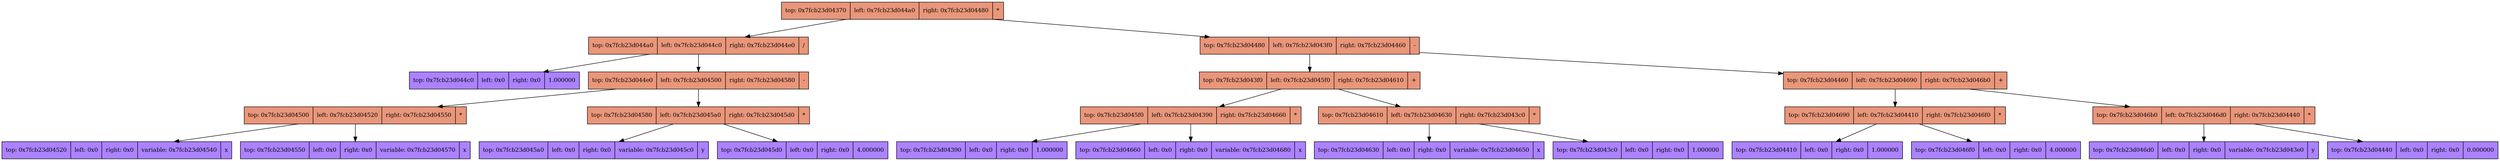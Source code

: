 digraph DIFFTORR
{
	graph [dpi = 200, rankdir = "TB"];

	subgraph TREE
	{
		edge [color = "black"];

		node [shape = record,  style = "filled", fillcolor = "darksalmon",      fontcolor = "black", fontsize = "12"];
		node_0x7fcb23d04370 [label = "top: 0x7fcb23d04370 | left: 0x7fcb23d044a0 | right: 0x7fcb23d04480 | *"];
		node_0x7fcb23d044a0 [label = "top: 0x7fcb23d044a0 | left: 0x7fcb23d044c0 | right: 0x7fcb23d044e0 | /"];
		node_0x7fcb23d044c0 [label = "top: 0x7fcb23d044c0 | left: 0x0 | right: 0x0 | 1.000000", fillcolor = "mediumpurple1" ];
		node_0x7fcb23d044e0 [label = "top: 0x7fcb23d044e0 | left: 0x7fcb23d04500 | right: 0x7fcb23d04580 | -"];
		node_0x7fcb23d04500 [label = "top: 0x7fcb23d04500 | left: 0x7fcb23d04520 | right: 0x7fcb23d04550 | *"];
		node_0x7fcb23d04520 [label = "top: 0x7fcb23d04520 | left: 0x0 | right: 0x0 | variable: 0x7fcb23d04540 | x", fillcolor = "mediumpurple1" ];
		node_0x7fcb23d04550 [label = "top: 0x7fcb23d04550 | left: 0x0 | right: 0x0 | variable: 0x7fcb23d04570 | x", fillcolor = "mediumpurple1" ];
		node_0x7fcb23d04580 [label = "top: 0x7fcb23d04580 | left: 0x7fcb23d045a0 | right: 0x7fcb23d045d0 | *"];
		node_0x7fcb23d045a0 [label = "top: 0x7fcb23d045a0 | left: 0x0 | right: 0x0 | variable: 0x7fcb23d045c0 | y", fillcolor = "mediumpurple1" ];
		node_0x7fcb23d045d0 [label = "top: 0x7fcb23d045d0 | left: 0x0 | right: 0x0 | 4.000000", fillcolor = "mediumpurple1" ];
		node_0x7fcb23d04480 [label = "top: 0x7fcb23d04480 | left: 0x7fcb23d043f0 | right: 0x7fcb23d04460 | -"];
		node_0x7fcb23d043f0 [label = "top: 0x7fcb23d043f0 | left: 0x7fcb23d045f0 | right: 0x7fcb23d04610 | +"];
		node_0x7fcb23d045f0 [label = "top: 0x7fcb23d045f0 | left: 0x7fcb23d04390 | right: 0x7fcb23d04660 | *"];
		node_0x7fcb23d04390 [label = "top: 0x7fcb23d04390 | left: 0x0 | right: 0x0 | 1.000000", fillcolor = "mediumpurple1" ];
		node_0x7fcb23d04660 [label = "top: 0x7fcb23d04660 | left: 0x0 | right: 0x0 | variable: 0x7fcb23d04680 | x", fillcolor = "mediumpurple1" ];
		node_0x7fcb23d04610 [label = "top: 0x7fcb23d04610 | left: 0x7fcb23d04630 | right: 0x7fcb23d043c0 | *"];
		node_0x7fcb23d04630 [label = "top: 0x7fcb23d04630 | left: 0x0 | right: 0x0 | variable: 0x7fcb23d04650 | x", fillcolor = "mediumpurple1" ];
		node_0x7fcb23d043c0 [label = "top: 0x7fcb23d043c0 | left: 0x0 | right: 0x0 | 1.000000", fillcolor = "mediumpurple1" ];
		node_0x7fcb23d04460 [label = "top: 0x7fcb23d04460 | left: 0x7fcb23d04690 | right: 0x7fcb23d046b0 | +"];
		node_0x7fcb23d04690 [label = "top: 0x7fcb23d04690 | left: 0x7fcb23d04410 | right: 0x7fcb23d046f0 | *"];
		node_0x7fcb23d04410 [label = "top: 0x7fcb23d04410 | left: 0x0 | right: 0x0 | 1.000000", fillcolor = "mediumpurple1" ];
		node_0x7fcb23d046f0 [label = "top: 0x7fcb23d046f0 | left: 0x0 | right: 0x0 | 4.000000", fillcolor = "mediumpurple1" ];
		node_0x7fcb23d046b0 [label = "top: 0x7fcb23d046b0 | left: 0x7fcb23d046d0 | right: 0x7fcb23d04440 | *"];
		node_0x7fcb23d046d0 [label = "top: 0x7fcb23d046d0 | left: 0x0 | right: 0x0 | variable: 0x7fcb23d043e0 | y", fillcolor = "mediumpurple1" ];
		node_0x7fcb23d04440 [label = "top: 0x7fcb23d04440 | left: 0x0 | right: 0x0 | 0.000000", fillcolor = "mediumpurple1" ];

		node_0x7fcb23d04370 -> node_0x7fcb23d044a0;
		node_0x7fcb23d044a0 -> node_0x7fcb23d044c0;
		node_0x7fcb23d044a0 -> node_0x7fcb23d044e0;
		node_0x7fcb23d044e0 -> node_0x7fcb23d04500;
		node_0x7fcb23d04500 -> node_0x7fcb23d04520;
		node_0x7fcb23d04500 -> node_0x7fcb23d04550;
		node_0x7fcb23d044e0 -> node_0x7fcb23d04580;
		node_0x7fcb23d04580 -> node_0x7fcb23d045a0;
		node_0x7fcb23d04580 -> node_0x7fcb23d045d0;
		node_0x7fcb23d04370 -> node_0x7fcb23d04480;
		node_0x7fcb23d04480 -> node_0x7fcb23d043f0;
		node_0x7fcb23d043f0 -> node_0x7fcb23d045f0;
		node_0x7fcb23d045f0 -> node_0x7fcb23d04390;
		node_0x7fcb23d045f0 -> node_0x7fcb23d04660;
		node_0x7fcb23d043f0 -> node_0x7fcb23d04610;
		node_0x7fcb23d04610 -> node_0x7fcb23d04630;
		node_0x7fcb23d04610 -> node_0x7fcb23d043c0;
		node_0x7fcb23d04480 -> node_0x7fcb23d04460;
		node_0x7fcb23d04460 -> node_0x7fcb23d04690;
		node_0x7fcb23d04690 -> node_0x7fcb23d04410;
		node_0x7fcb23d04690 -> node_0x7fcb23d046f0;
		node_0x7fcb23d04460 -> node_0x7fcb23d046b0;
		node_0x7fcb23d046b0 -> node_0x7fcb23d046d0;
		node_0x7fcb23d046b0 -> node_0x7fcb23d04440;
	}
}

